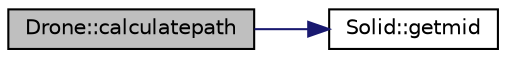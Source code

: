 digraph "Drone::calculatepath"
{
 // LATEX_PDF_SIZE
  edge [fontname="Helvetica",fontsize="10",labelfontname="Helvetica",labelfontsize="10"];
  node [fontname="Helvetica",fontsize="10",shape=record];
  rankdir="LR";
  Node1 [label="Drone::calculatepath",height=0.2,width=0.4,color="black", fillcolor="grey75", style="filled", fontcolor="black",tooltip=" "];
  Node1 -> Node2 [color="midnightblue",fontsize="10",style="solid",fontname="Helvetica"];
  Node2 [label="Solid::getmid",height=0.2,width=0.4,color="black", fillcolor="white", style="filled",URL="$class_solid.html#a98739f69c53db53589dd09f5b48a7057",tooltip=" "];
}
